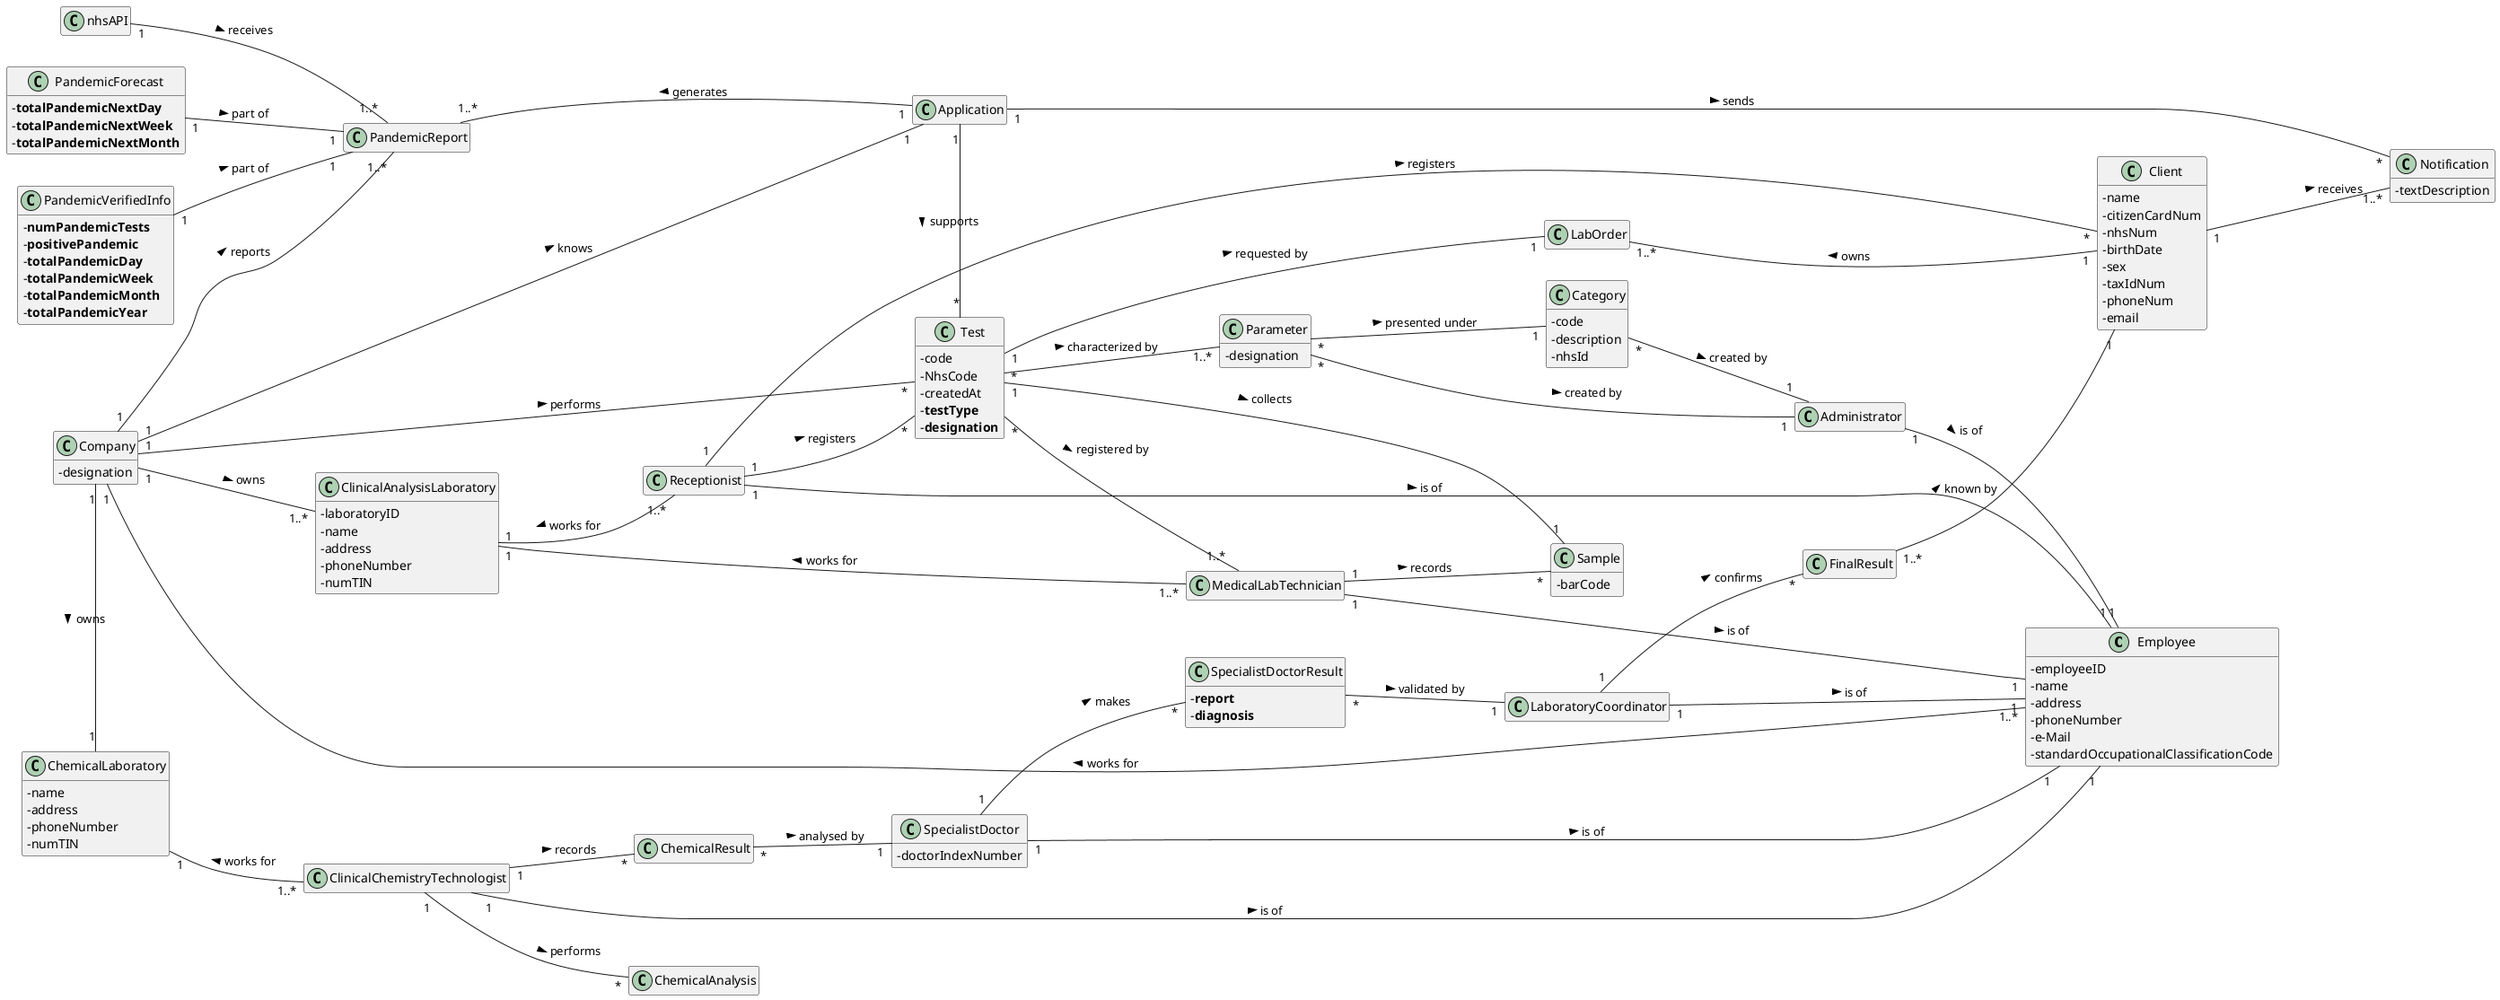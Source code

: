 @startuml

/'Adicionei Cliente <-> Resultado'/

/' ABAIXO COLOCAR AS LINHAS RETAS <<<<<<<<<<<<<<<<<<<<<<<<<<<<<<<<<<<<<<<
skinparam linetype ortho'/

skinparam classAttributeIconSize 0
hide empty methods
hide empty attributes
left to right direction
/'top to bottom direction'/

class Employee {
- employeeID
/'- organizationRole'/
- name
- address
- phoneNumber
- e-Mail
- standardOccupationalClassificationCode
}

class Test{
- code
- NhsCode
- createdAt
- **testType**
- **designation**

}

class Sample{
- barCode

}

class FinalResult{}
class ChemicalResult{}
/'class ClinicalResult{}'/
/' TIREI ISTO: <<<<<<<<<<<<<<<<<<<<<<<<<<<<<<<<<<<<<<<<<<<<<<<<<<<<<<<<<<
class Diagnosis{}'/
class Parameter{
- designation
}
class Notification{
- textDescription
}
/'class Courier{}'/
/' MUDEI ISTO: <<<<<<<<<<<<<<<<<<<<<<<<<<<<<<<<<<<<<<<<<<<<<<<<<<<<<<<<'/
class SpecialistDoctorResult{
- **report**
- **diagnosis**
}
class PandemicReport{}
class PandemicForecast{
- **totalPandemicNextDay**
- **totalPandemicNextWeek**
- **totalPandemicNextMonth**
}

class PandemicVerifiedInfo{
- **numPandemicTests**
- **positivePandemic**
- **totalPandemicDay**
- **totalPandemicWeek**
- **totalPandemicMonth**
- **totalPandemicYear**
}

class Client{
- name
- citizenCardNum
- nhsNum
- birthDate
- sex
- taxIdNum
- phoneNum
- email
}
class Administrator{}

/'class Doctor{}'/
class Receptionist{}

class MedicalLabTechnician{}

class ClinicalChemistryTechnologist{}

class SpecialistDoctor{
- doctorIndexNumber
}

class LaboratoryCoordinator{}

class ClinicalAnalysisLaboratory{
- laboratoryID
- name
- address
- phoneNumber
- numTIN
}

class ChemicalLaboratory{
- name
- address
- phoneNumber
- numTIN
}

class Application{}
class ChemicalAnalysis{}
/'class ClinicalAnalysis{}'/
/' TIREI ISTO: <<<<<<<<<<<<<<<<<<<<<<<<<<<<<<<<<<<<<<<<<<<<<<<<<<<<<<<<<<
class TestType{
- designation
}'/
class Category{
- code
- description
- nhsId
}
/' TIREI ISTO: <<<<<<<<<<<<<<<<<<<<<<<<<<<<<<<<<<<<<<<<<<<<<<<<<<<<<<<<<<
class Covid19Test{
}
class BloodTest{

}

class OtherTest{
}'/

class Company{
- designation
}

/'class NHS{}'/
class nhsAPI{}
/'class ExternalModule{}'/

class LabOrder{}



/'LAYOUT PURPOSES'/
together {
class ChemicalLaboratory
class ClinicalAnalysisLaboratory
class ChemicalAnalysis
class Test


}

Company -[hidden]--> ChemicalLaboratory

/'Company -[hidden]--> ClinicalAnalysisLaboratory'/

ChemicalLaboratory -[hidden]down-|> ClinicalAnalysisLaboratory
MedicalLabTechnician -[hidden]up-|> ClinicalAnalysisLaboratory
ClinicalAnalysisLaboratory -[hidden]-|> Receptionist
ClinicalChemistryTechnologist -[hidden]up-|> ChemicalLaboratory
ClinicalAnalysisLaboratory -[hidden]up-|> Receptionist

PandemicReport -[hidden]down-|> Application

/' ACRESCENTEI AQUI AO RETIRAR TEST REQUESTED BY CLIENT '/
PandemicReport -[hidden]up-|> Company

/'ACRESCENTEI ISTO PARA O NHSAPI FICAR EM BAIXO DO Covid19Data'/
nhsAPI -[hidden]down-|> PandemicReport


/'Company -[hidden]left-|> Company'/





together {
class Client
class Test
}


/' TIREI ISTO: <<<<<<<<<<<<<<<<<<<<<<<<<<<<<<<<<<<<<<<<<<<<<<<<<<<<<<<<<<
together {
class Covid19Test
class BloodTest
class OtherTest
}

TestType -[hidden]--> BloodTest
TestType -[hidden]--> Covid19Test
TestType -[hidden]--> OtherTest'/

together {
/' TIREI ISTO: <<<<<<<<<<<<<<<<<<<<<<<<<<<<<<<<<<<<<<<<<<<<<<<<<<<<<<<<<<
class Diagnosis'/
/' MUDEI ISTO: <<<<<<<<<<<<<<<<<<<<<<<<<<<<<<<<<<<<<<<<<<<<<<<<<<<<<<<<'/
class SpecialistDoctorResult
}

LabOrder -[hidden]--> Client









/' END OF LAYOUT PURPOSES '/


Employee "1..*" -- "1" Company : works for >
Receptionist "1" -- "1" Employee : is of >
MedicalLabTechnician "1" -- "1" Employee : is of >
ClinicalChemistryTechnologist "1" -- "1" Employee : is of >
SpecialistDoctor "1" -- "1" Employee : is of >
LaboratoryCoordinator "1" -- "1" Employee : is of >
Administrator "1" -- "1" Employee : is of >

Company "1" -- "*" Test : performs >
/' TIREI ISTO: <<<<<<<<<<<<<<<<<<<<<<<<<<<<<<<<<<<<<<<<<<<<<<<<<<<<<<<<<<
Company "1" -- "*" TestType : conducts >'/
Company "1" - "1" ChemicalLaboratory : owns >
/' MUDEI O ABAIXO: <<<<<<<<<<<<<<<<<<<<<<<<<<<<<<<<<<<<<<<<<<<<<<<<<<<<'/
Company "1" -- "1..*" ClinicalAnalysisLaboratory : owns >
Company "1" -- "1..*" PandemicReport : reports >
Parameter "*" -- "1" Category : presented under >
/'ACRESCENTEI LINHA ABAIXO'/
Parameter "*" -- "1" Administrator : created by >
Category "*" -- "1" Administrator : created by >
/'RETIREI A LINHA ABAIXO TEST IS REQUESTED BY CLIENT'/
/'Test "*" -- "1" Client : requested by >'/
/'Test -- Application : is known by >'/
/' TIREI ISTO: <<<<<<<<<<<<<<<<<<<<<<<<<<<<<<<<<<<<<<<<<<<<<<<<<<<<<<<<<<
Test "*" -- "1" TestType : is of >'/
/' MUDEI O ABAIXO: <<<<<<<<<<<<<<<<<<<<<<<<<<<<<<<<<<<<<<<<<<<<<<<<<<<<'/
Test "1" -- "1" Sample : collects >
/' TIREI ISTO: <<<<<<<<<<<<<<<<<<<<<<<<<<<<<<<<<<<<<<<<<<<<<<<<<<<<<<<<<<
Test "*" -- "1..*" Parameter : requested analysis of >'/
Test "*" -- "1..*" MedicalLabTechnician : registered by >
Test "1" - "1" LabOrder : requested by >
LabOrder "1..*" -- "1" Client : owns <
Receptionist "1" -- "*" Client : registers >
Receptionist "1" -- "*" Test : registers >
/'PERGUNTAR CLIENTE LINHA ABAIXO'/
Receptionist "1..*" -- "1" ClinicalAnalysisLaboratory : works for >
/'MedicalLabTechnician "1" -- "*" Sample : collects >'/
MedicalLabTechnician "1..*" -- "1" ClinicalAnalysisLaboratory : works for >
MedicalLabTechnician "1" -- "*" Sample : records >
/'Sample -- Application : is known >'/
/'Sample "*" -- "1" ChemicalLaboratory : sent to >'/
ClinicalChemistryTechnologist "1..*" -- "1" ChemicalLaboratory : works for >
/'ClinicalChemistryTechnologist "1" -- "*" Sample : receives >'/
ClinicalChemistryTechnologist "1" -- "*" ChemicalAnalysis : performs >
ClinicalChemistryTechnologist "1" -- "*" ChemicalResult : records >
/'LabOrder -- Doctor : prescribed by >'/
ChemicalResult "*" -- "1" SpecialistDoctor : analysed by >
/' TIREI ISTO: <<<<<<<<<<<<<<<<<<<<<<<<<<<<<<<<<<<<<<<<<<<<<<<<<<<<<<<<<<
SpecialistDoctor "1" -- "*" Diagnosis : makes >'/
/' MUDEI ISTO: <<<<<<<<<<<<<<<<<<<<<<<<<<<<<<<<<<<<<<<<<<<<<<<<<<<<<<<<'/
SpecialistDoctor "1" -- "*" SpecialistDoctorResult : makes >
/'SpecialistDoctorReport -- Client : delivered to >'/
/'SpecialistDoctorReport -- Application : known by >'/
/' MUDEI ISTO: <<<<<<<<<<<<<<<<<<<<<<<<<<<<<<<<<<<<<<<<<<<<<<<<<<<<<<<<'/
SpecialistDoctorResult "*" -- "1" LaboratoryCoordinator : validated by >
/'ClinicalResult -- Application : known by >'/
/'ClinicalResult -- LaboratoryCoordinator : validated by >'/
/' TIREI ISTO: <<<<<<<<<<<<<<<<<<<<<<<<<<<<<<<<<<<<<<<<<<<<<<<<<<<<<<<<<<
Diagnosis "*" -- "1" LaboratoryCoordinator : validated by >'/
LaboratoryCoordinator "1" -- "*" FinalResult : confirms >
Client "1" -- "1..*" Notification : receives >
FinalResult "1..*" -- "1" Client : known by >
/'Result -- MedicalLabTechnician : known by >'/
/'Result -- ClinicalChemistryTechnologist : known by >'/
/'Result -- SpecialistDoctor : known by >'/
/'Result -- LaboratoryCoordinator : known by >'/
nhsAPI "1" -- "1..*" PandemicReport : receives >
Application "1" --- "1..*" PandemicReport : generates >
PandemicVerifiedInfo "1" -- "1" PandemicReport : part of >
PandemicForecast "1" -- "1" PandemicReport : part of >
/' TIREI ISTO: <<<<<<<<<<<<<<<<<<<<<<<<<<<<<<<<<<<<<<<<<<<<<<<<<<<<<<<<<<
Covid19Test "*" -- "1" TestType : part of >'/
/' ABAIXO MUDEI DE COVID119TEST PARA TEST: <<<<<<<<<<<<<<<<<<<<<<<<<<<<'/
Test "*" -- "1..*" Parameter : characterized by >
/' TIREI ISTO: <<<<<<<<<<<<<<<<<<<<<<<<<<<<<<<<<<<<<<<<<<<<<<<<<<<<<<<<<<
BloodTest "*" -- "1" TestType : part of >
BloodTest "*" -- "3..*" Parameter : characterized by >'/
/' ABAIXO MUDEI DE OTHERTEST PARA TEST: <<<<<<<<<<<<<<<<<<<<<<<<<<<<<<<'/
Application "1" - "*" Test : supports >
Application "1" - "*" Notification : sends >
Application "1" -- "1" Company : knows <
/' TIREI ISTO: <<<<<<<<<<<<<<<<<<<<<<<<<<<<<<<<<<<<<<<<<<<<<<<<<<<<<<<<<<
OtherTest "*" -- "1" TestType : part of >
OtherTest "*" -- "1..*" Parameter : characterized by >'/
















@enduml